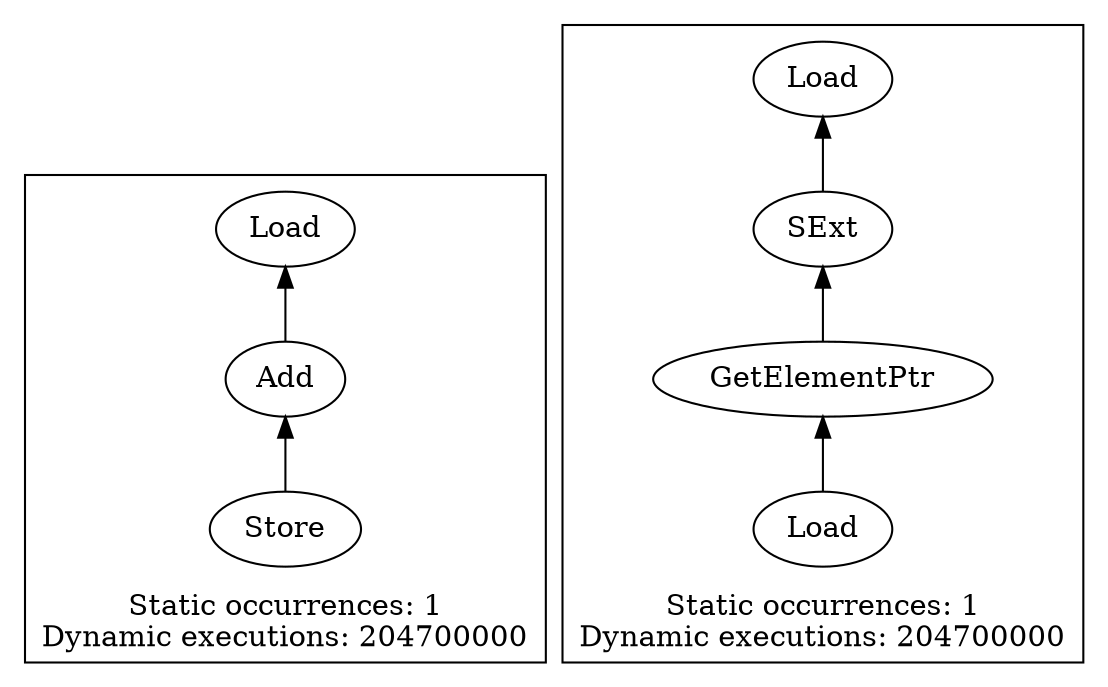 strict digraph {
rankdir=BT
subgraph {
"0_1" [label="Add"]
"0_0" [label="Load"]
"0_1" -> "0_0"
{
rank=min
"0_2" [label="Store"]
}
"0_2" -> "0_1"
cluster=true
label="Static occurrences: 1\nDynamic executions: 204700000"
}
subgraph {
"1_19" [label="GetElementPtr"]
"1_18" [label="SExt"]
"1_19" -> "1_18"
{
rank=min
"1_20" [label="Load"]
}
"1_20" -> "1_19"
"1_17" [label="Load"]
"1_18" -> "1_17"
cluster=true
label="Static occurrences: 1\nDynamic executions: 204700000"
}
}
